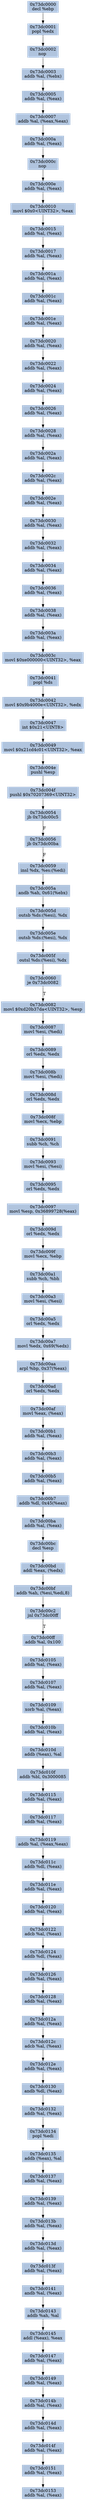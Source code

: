 digraph G {
node[shape=rectangle,style=filled,fillcolor=lightsteelblue,color=lightsteelblue]
bgcolor="transparent"
a0x73dc0000decl_ebp[label="0x73dc0000\ndecl %ebp"];
a0x73dc0001popl_edx[label="0x73dc0001\npopl %edx"];
a0x73dc0002nop_[label="0x73dc0002\nnop "];
a0x73dc0003addb_al_ebx_[label="0x73dc0003\naddb %al, (%ebx)"];
a0x73dc0005addb_al_eax_[label="0x73dc0005\naddb %al, (%eax)"];
a0x73dc0007addb_al_eaxeax_[label="0x73dc0007\naddb %al, (%eax,%eax)"];
a0x73dc000aaddb_al_eax_[label="0x73dc000a\naddb %al, (%eax)"];
a0x73dc000cnop_[label="0x73dc000c\nnop "];
a0x73dc000eaddb_al_eax_[label="0x73dc000e\naddb %al, (%eax)"];
a0x73dc0010movl_0x0UINT32_eax[label="0x73dc0010\nmovl $0x0<UINT32>, %eax"];
a0x73dc0015addb_al_eax_[label="0x73dc0015\naddb %al, (%eax)"];
a0x73dc0017addb_al_eax_[label="0x73dc0017\naddb %al, (%eax)"];
a0x73dc001aaddb_al_eax_[label="0x73dc001a\naddb %al, (%eax)"];
a0x73dc001caddb_al_eax_[label="0x73dc001c\naddb %al, (%eax)"];
a0x73dc001eaddb_al_eax_[label="0x73dc001e\naddb %al, (%eax)"];
a0x73dc0020addb_al_eax_[label="0x73dc0020\naddb %al, (%eax)"];
a0x73dc0022addb_al_eax_[label="0x73dc0022\naddb %al, (%eax)"];
a0x73dc0024addb_al_eax_[label="0x73dc0024\naddb %al, (%eax)"];
a0x73dc0026addb_al_eax_[label="0x73dc0026\naddb %al, (%eax)"];
a0x73dc0028addb_al_eax_[label="0x73dc0028\naddb %al, (%eax)"];
a0x73dc002aaddb_al_eax_[label="0x73dc002a\naddb %al, (%eax)"];
a0x73dc002caddb_al_eax_[label="0x73dc002c\naddb %al, (%eax)"];
a0x73dc002eaddb_al_eax_[label="0x73dc002e\naddb %al, (%eax)"];
a0x73dc0030addb_al_eax_[label="0x73dc0030\naddb %al, (%eax)"];
a0x73dc0032addb_al_eax_[label="0x73dc0032\naddb %al, (%eax)"];
a0x73dc0034addb_al_eax_[label="0x73dc0034\naddb %al, (%eax)"];
a0x73dc0036addb_al_eax_[label="0x73dc0036\naddb %al, (%eax)"];
a0x73dc0038addb_al_eax_[label="0x73dc0038\naddb %al, (%eax)"];
a0x73dc003aaddb_al_eax_[label="0x73dc003a\naddb %al, (%eax)"];
a0x73dc003cmovl_0xe000000UINT32_eax[label="0x73dc003c\nmovl $0xe000000<UINT32>, %eax"];
a0x73dc0041popl_ds[label="0x73dc0041\npopl %ds"];
a0x73dc0042movl_0x9b4000eUINT32_edx[label="0x73dc0042\nmovl $0x9b4000e<UINT32>, %edx"];
a0x73dc0047int_0x21UINT8[label="0x73dc0047\nint $0x21<UINT8>"];
a0x73dc0049movl_0x21cd4c01UINT32_eax[label="0x73dc0049\nmovl $0x21cd4c01<UINT32>, %eax"];
a0x73dc004epushl_esp[label="0x73dc004e\npushl %esp"];
a0x73dc004fpushl_0x70207369UINT32[label="0x73dc004f\npushl $0x70207369<UINT32>"];
a0x73dc0054jb_0x73dc00c5[label="0x73dc0054\njb 0x73dc00c5"];
a0x73dc0056jb_0x73dc00ba[label="0x73dc0056\njb 0x73dc00ba"];
a0x73dc0059insl_dx_es_edi_[label="0x73dc0059\ninsl %dx, %es:(%edi)"];
a0x73dc005aandb_ah_0x61ebx_[label="0x73dc005a\nandb %ah, 0x61(%ebx)"];
a0x73dc005doutsb_ds_esi__dx[label="0x73dc005d\noutsb %ds:(%esi), %dx"];
a0x73dc005eoutsb_ds_esi__dx[label="0x73dc005e\noutsb %ds:(%esi), %dx"];
a0x73dc005foutsl_ds_esi__dx[label="0x73dc005f\noutsl %ds:(%esi), %dx"];
a0x73dc0060je_0x73dc0082[label="0x73dc0060\nje 0x73dc0082"];
a0x73dc0082movl_0xd20b37daUINT32_esp[label="0x73dc0082\nmovl $0xd20b37da<UINT32>, %esp"];
a0x73dc0087movl_esi_edi_[label="0x73dc0087\nmovl %esi, (%edi)"];
a0x73dc0089orl_edx_edx[label="0x73dc0089\norl %edx, %edx"];
a0x73dc008bmovl_esi_edi_[label="0x73dc008b\nmovl %esi, (%edi)"];
a0x73dc008dorl_edx_edx[label="0x73dc008d\norl %edx, %edx"];
a0x73dc008fmovl_ecx_ebp[label="0x73dc008f\nmovl %ecx, %ebp"];
a0x73dc0091subb_ch_ch[label="0x73dc0091\nsubb %ch, %ch"];
a0x73dc0093movl_esi_esi_[label="0x73dc0093\nmovl %esi, (%esi)"];
a0x73dc0095orl_edx_edx[label="0x73dc0095\norl %edx, %edx"];
a0x73dc0097movl_esp_0x36899728eax_[label="0x73dc0097\nmovl %esp, 0x36899728(%eax)"];
a0x73dc009dorl_edx_edx[label="0x73dc009d\norl %edx, %edx"];
a0x73dc009fmovl_ecx_ebp[label="0x73dc009f\nmovl %ecx, %ebp"];
a0x73dc00a1subb_ch_bh[label="0x73dc00a1\nsubb %ch, %bh"];
a0x73dc00a3movl_esi_esi_[label="0x73dc00a3\nmovl %esi, (%esi)"];
a0x73dc00a5orl_edx_edx[label="0x73dc00a5\norl %edx, %edx"];
a0x73dc00a7movl_edx_0x69edx_[label="0x73dc00a7\nmovl %edx, 0x69(%edx)"];
a0x73dc00aaarpl_bp_0x37eax_[label="0x73dc00aa\narpl %bp, 0x37(%eax)"];
a0x73dc00adorl_edx_edx[label="0x73dc00ad\norl %edx, %edx"];
a0x73dc00afmovl_eax_eax_[label="0x73dc00af\nmovl %eax, (%eax)"];
a0x73dc00b1addb_al_eax_[label="0x73dc00b1\naddb %al, (%eax)"];
a0x73dc00b3addb_al_eax_[label="0x73dc00b3\naddb %al, (%eax)"];
a0x73dc00b5addb_al_eax_[label="0x73dc00b5\naddb %al, (%eax)"];
a0x73dc00b7addb_dl_0x45eax_[label="0x73dc00b7\naddb %dl, 0x45(%eax)"];
a0x73dc00baaddb_al_eax_[label="0x73dc00ba\naddb %al, (%eax)"];
a0x73dc00bcdecl_esp[label="0x73dc00bc\ndecl %esp"];
a0x73dc00bdaddl_eax_edx_[label="0x73dc00bd\naddl %eax, (%edx)"];
a0x73dc00bfaddb_ah_esiedi8_[label="0x73dc00bf\naddb %ah, (%esi,%edi,8)"];
a0x73dc00c2jnl_0x73dc00ff[label="0x73dc00c2\njnl 0x73dc00ff"];
a0x73dc00ffaddb_al_0x100[label="0x73dc00ff\naddb %al, 0x100"];
a0x73dc0105addb_al_eax_[label="0x73dc0105\naddb %al, (%eax)"];
a0x73dc0107addb_al_eax_[label="0x73dc0107\naddb %al, (%eax)"];
a0x73dc0109xorb_al_eax_[label="0x73dc0109\nxorb %al, (%eax)"];
a0x73dc010baddb_al_eax_[label="0x73dc010b\naddb %al, (%eax)"];
a0x73dc010daddb_eax__al[label="0x73dc010d\naddb (%eax), %al"];
a0x73dc010faddb_bl_0x3000085[label="0x73dc010f\naddb %bl, 0x3000085"];
a0x73dc0115addb_al_eax_[label="0x73dc0115\naddb %al, (%eax)"];
a0x73dc0117addb_al_eax_[label="0x73dc0117\naddb %al, (%eax)"];
a0x73dc0119addb_al_eaxeax_[label="0x73dc0119\naddb %al, (%eax,%eax)"];
a0x73dc011caddb_dl_eax_[label="0x73dc011c\naddb %dl, (%eax)"];
a0x73dc011eaddb_al_eax_[label="0x73dc011e\naddb %al, (%eax)"];
a0x73dc0120addb_al_eax_[label="0x73dc0120\naddb %al, (%eax)"];
a0x73dc0122adcb_al_eax_[label="0x73dc0122\nadcb %al, (%eax)"];
a0x73dc0124addb_dl_eax_[label="0x73dc0124\naddb %dl, (%eax)"];
a0x73dc0126addb_al_eax_[label="0x73dc0126\naddb %al, (%eax)"];
a0x73dc0128addb_al_eax_[label="0x73dc0128\naddb %al, (%eax)"];
a0x73dc012aaddb_al_eax_[label="0x73dc012a\naddb %al, (%eax)"];
a0x73dc012cadcb_al_eax_[label="0x73dc012c\nadcb %al, (%eax)"];
a0x73dc012eaddb_al_eax_[label="0x73dc012e\naddb %al, (%eax)"];
a0x73dc0130andb_dl_eax_[label="0x73dc0130\nandb %dl, (%eax)"];
a0x73dc0132addb_al_eax_[label="0x73dc0132\naddb %al, (%eax)"];
a0x73dc0134popl_edi[label="0x73dc0134\npopl %edi"];
a0x73dc0135addb_eax__al[label="0x73dc0135\naddb (%eax), %al"];
a0x73dc0137addb_al_eax_[label="0x73dc0137\naddb %al, (%eax)"];
a0x73dc0139addb_al_eax_[label="0x73dc0139\naddb %al, (%eax)"];
a0x73dc013baddb_al_eax_[label="0x73dc013b\naddb %al, (%eax)"];
a0x73dc013daddb_al_eax_[label="0x73dc013d\naddb %al, (%eax)"];
a0x73dc013faddb_al_eax_[label="0x73dc013f\naddb %al, (%eax)"];
a0x73dc0141andb_al_eax_[label="0x73dc0141\nandb %al, (%eax)"];
a0x73dc0143addb_ah_al[label="0x73dc0143\naddb %ah, %al"];
a0x73dc0145addl_eax__eax[label="0x73dc0145\naddl (%eax), %eax"];
a0x73dc0147addb_al_eax_[label="0x73dc0147\naddb %al, (%eax)"];
a0x73dc0149addb_al_eax_[label="0x73dc0149\naddb %al, (%eax)"];
a0x73dc014baddb_al_eax_[label="0x73dc014b\naddb %al, (%eax)"];
a0x73dc014daddb_al_eax_[label="0x73dc014d\naddb %al, (%eax)"];
a0x73dc014faddb_al_eax_[label="0x73dc014f\naddb %al, (%eax)"];
a0x73dc0151addb_al_eax_[label="0x73dc0151\naddb %al, (%eax)"];
a0x73dc0153addb_al_eax_[label="0x73dc0153\naddb %al, (%eax)"];
a0x73dc0000decl_ebp -> a0x73dc0001popl_edx [color="#000000"];
a0x73dc0001popl_edx -> a0x73dc0002nop_ [color="#000000"];
a0x73dc0002nop_ -> a0x73dc0003addb_al_ebx_ [color="#000000"];
a0x73dc0003addb_al_ebx_ -> a0x73dc0005addb_al_eax_ [color="#000000"];
a0x73dc0005addb_al_eax_ -> a0x73dc0007addb_al_eaxeax_ [color="#000000"];
a0x73dc0007addb_al_eaxeax_ -> a0x73dc000aaddb_al_eax_ [color="#000000"];
a0x73dc000aaddb_al_eax_ -> a0x73dc000cnop_ [color="#000000"];
a0x73dc000cnop_ -> a0x73dc000eaddb_al_eax_ [color="#000000"];
a0x73dc000eaddb_al_eax_ -> a0x73dc0010movl_0x0UINT32_eax [color="#000000"];
a0x73dc0010movl_0x0UINT32_eax -> a0x73dc0015addb_al_eax_ [color="#000000"];
a0x73dc0015addb_al_eax_ -> a0x73dc0017addb_al_eax_ [color="#000000"];
a0x73dc0017addb_al_eax_ -> a0x73dc001aaddb_al_eax_ [color="#000000"];
a0x73dc001aaddb_al_eax_ -> a0x73dc001caddb_al_eax_ [color="#000000"];
a0x73dc001caddb_al_eax_ -> a0x73dc001eaddb_al_eax_ [color="#000000"];
a0x73dc001eaddb_al_eax_ -> a0x73dc0020addb_al_eax_ [color="#000000"];
a0x73dc0020addb_al_eax_ -> a0x73dc0022addb_al_eax_ [color="#000000"];
a0x73dc0022addb_al_eax_ -> a0x73dc0024addb_al_eax_ [color="#000000"];
a0x73dc0024addb_al_eax_ -> a0x73dc0026addb_al_eax_ [color="#000000"];
a0x73dc0026addb_al_eax_ -> a0x73dc0028addb_al_eax_ [color="#000000"];
a0x73dc0028addb_al_eax_ -> a0x73dc002aaddb_al_eax_ [color="#000000"];
a0x73dc002aaddb_al_eax_ -> a0x73dc002caddb_al_eax_ [color="#000000"];
a0x73dc002caddb_al_eax_ -> a0x73dc002eaddb_al_eax_ [color="#000000"];
a0x73dc002eaddb_al_eax_ -> a0x73dc0030addb_al_eax_ [color="#000000"];
a0x73dc0030addb_al_eax_ -> a0x73dc0032addb_al_eax_ [color="#000000"];
a0x73dc0032addb_al_eax_ -> a0x73dc0034addb_al_eax_ [color="#000000"];
a0x73dc0034addb_al_eax_ -> a0x73dc0036addb_al_eax_ [color="#000000"];
a0x73dc0036addb_al_eax_ -> a0x73dc0038addb_al_eax_ [color="#000000"];
a0x73dc0038addb_al_eax_ -> a0x73dc003aaddb_al_eax_ [color="#000000"];
a0x73dc003aaddb_al_eax_ -> a0x73dc003cmovl_0xe000000UINT32_eax [color="#000000"];
a0x73dc003cmovl_0xe000000UINT32_eax -> a0x73dc0041popl_ds [color="#000000"];
a0x73dc0041popl_ds -> a0x73dc0042movl_0x9b4000eUINT32_edx [color="#000000"];
a0x73dc0042movl_0x9b4000eUINT32_edx -> a0x73dc0047int_0x21UINT8 [color="#000000"];
a0x73dc0047int_0x21UINT8 -> a0x73dc0049movl_0x21cd4c01UINT32_eax [color="#000000"];
a0x73dc0049movl_0x21cd4c01UINT32_eax -> a0x73dc004epushl_esp [color="#000000"];
a0x73dc004epushl_esp -> a0x73dc004fpushl_0x70207369UINT32 [color="#000000"];
a0x73dc004fpushl_0x70207369UINT32 -> a0x73dc0054jb_0x73dc00c5 [color="#000000"];
a0x73dc0054jb_0x73dc00c5 -> a0x73dc0056jb_0x73dc00ba [color="#000000",label="F"];
a0x73dc0056jb_0x73dc00ba -> a0x73dc0059insl_dx_es_edi_ [color="#000000",label="F"];
a0x73dc0059insl_dx_es_edi_ -> a0x73dc005aandb_ah_0x61ebx_ [color="#000000"];
a0x73dc005aandb_ah_0x61ebx_ -> a0x73dc005doutsb_ds_esi__dx [color="#000000"];
a0x73dc005doutsb_ds_esi__dx -> a0x73dc005eoutsb_ds_esi__dx [color="#000000"];
a0x73dc005eoutsb_ds_esi__dx -> a0x73dc005foutsl_ds_esi__dx [color="#000000"];
a0x73dc005foutsl_ds_esi__dx -> a0x73dc0060je_0x73dc0082 [color="#000000"];
a0x73dc0060je_0x73dc0082 -> a0x73dc0082movl_0xd20b37daUINT32_esp [color="#000000",label="T"];
a0x73dc0082movl_0xd20b37daUINT32_esp -> a0x73dc0087movl_esi_edi_ [color="#000000"];
a0x73dc0087movl_esi_edi_ -> a0x73dc0089orl_edx_edx [color="#000000"];
a0x73dc0089orl_edx_edx -> a0x73dc008bmovl_esi_edi_ [color="#000000"];
a0x73dc008bmovl_esi_edi_ -> a0x73dc008dorl_edx_edx [color="#000000"];
a0x73dc008dorl_edx_edx -> a0x73dc008fmovl_ecx_ebp [color="#000000"];
a0x73dc008fmovl_ecx_ebp -> a0x73dc0091subb_ch_ch [color="#000000"];
a0x73dc0091subb_ch_ch -> a0x73dc0093movl_esi_esi_ [color="#000000"];
a0x73dc0093movl_esi_esi_ -> a0x73dc0095orl_edx_edx [color="#000000"];
a0x73dc0095orl_edx_edx -> a0x73dc0097movl_esp_0x36899728eax_ [color="#000000"];
a0x73dc0097movl_esp_0x36899728eax_ -> a0x73dc009dorl_edx_edx [color="#000000"];
a0x73dc009dorl_edx_edx -> a0x73dc009fmovl_ecx_ebp [color="#000000"];
a0x73dc009fmovl_ecx_ebp -> a0x73dc00a1subb_ch_bh [color="#000000"];
a0x73dc00a1subb_ch_bh -> a0x73dc00a3movl_esi_esi_ [color="#000000"];
a0x73dc00a3movl_esi_esi_ -> a0x73dc00a5orl_edx_edx [color="#000000"];
a0x73dc00a5orl_edx_edx -> a0x73dc00a7movl_edx_0x69edx_ [color="#000000"];
a0x73dc00a7movl_edx_0x69edx_ -> a0x73dc00aaarpl_bp_0x37eax_ [color="#000000"];
a0x73dc00aaarpl_bp_0x37eax_ -> a0x73dc00adorl_edx_edx [color="#000000"];
a0x73dc00adorl_edx_edx -> a0x73dc00afmovl_eax_eax_ [color="#000000"];
a0x73dc00afmovl_eax_eax_ -> a0x73dc00b1addb_al_eax_ [color="#000000"];
a0x73dc00b1addb_al_eax_ -> a0x73dc00b3addb_al_eax_ [color="#000000"];
a0x73dc00b3addb_al_eax_ -> a0x73dc00b5addb_al_eax_ [color="#000000"];
a0x73dc00b5addb_al_eax_ -> a0x73dc00b7addb_dl_0x45eax_ [color="#000000"];
a0x73dc00b7addb_dl_0x45eax_ -> a0x73dc00baaddb_al_eax_ [color="#000000"];
a0x73dc00baaddb_al_eax_ -> a0x73dc00bcdecl_esp [color="#000000"];
a0x73dc00bcdecl_esp -> a0x73dc00bdaddl_eax_edx_ [color="#000000"];
a0x73dc00bdaddl_eax_edx_ -> a0x73dc00bfaddb_ah_esiedi8_ [color="#000000"];
a0x73dc00bfaddb_ah_esiedi8_ -> a0x73dc00c2jnl_0x73dc00ff [color="#000000"];
a0x73dc00c2jnl_0x73dc00ff -> a0x73dc00ffaddb_al_0x100 [color="#000000",label="T"];
a0x73dc00ffaddb_al_0x100 -> a0x73dc0105addb_al_eax_ [color="#000000"];
a0x73dc0105addb_al_eax_ -> a0x73dc0107addb_al_eax_ [color="#000000"];
a0x73dc0107addb_al_eax_ -> a0x73dc0109xorb_al_eax_ [color="#000000"];
a0x73dc0109xorb_al_eax_ -> a0x73dc010baddb_al_eax_ [color="#000000"];
a0x73dc010baddb_al_eax_ -> a0x73dc010daddb_eax__al [color="#000000"];
a0x73dc010daddb_eax__al -> a0x73dc010faddb_bl_0x3000085 [color="#000000"];
a0x73dc010faddb_bl_0x3000085 -> a0x73dc0115addb_al_eax_ [color="#000000"];
a0x73dc0115addb_al_eax_ -> a0x73dc0117addb_al_eax_ [color="#000000"];
a0x73dc0117addb_al_eax_ -> a0x73dc0119addb_al_eaxeax_ [color="#000000"];
a0x73dc0119addb_al_eaxeax_ -> a0x73dc011caddb_dl_eax_ [color="#000000"];
a0x73dc011caddb_dl_eax_ -> a0x73dc011eaddb_al_eax_ [color="#000000"];
a0x73dc011eaddb_al_eax_ -> a0x73dc0120addb_al_eax_ [color="#000000"];
a0x73dc0120addb_al_eax_ -> a0x73dc0122adcb_al_eax_ [color="#000000"];
a0x73dc0122adcb_al_eax_ -> a0x73dc0124addb_dl_eax_ [color="#000000"];
a0x73dc0124addb_dl_eax_ -> a0x73dc0126addb_al_eax_ [color="#000000"];
a0x73dc0126addb_al_eax_ -> a0x73dc0128addb_al_eax_ [color="#000000"];
a0x73dc0128addb_al_eax_ -> a0x73dc012aaddb_al_eax_ [color="#000000"];
a0x73dc012aaddb_al_eax_ -> a0x73dc012cadcb_al_eax_ [color="#000000"];
a0x73dc012cadcb_al_eax_ -> a0x73dc012eaddb_al_eax_ [color="#000000"];
a0x73dc012eaddb_al_eax_ -> a0x73dc0130andb_dl_eax_ [color="#000000"];
a0x73dc0130andb_dl_eax_ -> a0x73dc0132addb_al_eax_ [color="#000000"];
a0x73dc0132addb_al_eax_ -> a0x73dc0134popl_edi [color="#000000"];
a0x73dc0134popl_edi -> a0x73dc0135addb_eax__al [color="#000000"];
a0x73dc0135addb_eax__al -> a0x73dc0137addb_al_eax_ [color="#000000"];
a0x73dc0137addb_al_eax_ -> a0x73dc0139addb_al_eax_ [color="#000000"];
a0x73dc0139addb_al_eax_ -> a0x73dc013baddb_al_eax_ [color="#000000"];
a0x73dc013baddb_al_eax_ -> a0x73dc013daddb_al_eax_ [color="#000000"];
a0x73dc013daddb_al_eax_ -> a0x73dc013faddb_al_eax_ [color="#000000"];
a0x73dc013faddb_al_eax_ -> a0x73dc0141andb_al_eax_ [color="#000000"];
a0x73dc0141andb_al_eax_ -> a0x73dc0143addb_ah_al [color="#000000"];
a0x73dc0143addb_ah_al -> a0x73dc0145addl_eax__eax [color="#000000"];
a0x73dc0145addl_eax__eax -> a0x73dc0147addb_al_eax_ [color="#000000"];
a0x73dc0147addb_al_eax_ -> a0x73dc0149addb_al_eax_ [color="#000000"];
a0x73dc0149addb_al_eax_ -> a0x73dc014baddb_al_eax_ [color="#000000"];
a0x73dc014baddb_al_eax_ -> a0x73dc014daddb_al_eax_ [color="#000000"];
a0x73dc014daddb_al_eax_ -> a0x73dc014faddb_al_eax_ [color="#000000"];
a0x73dc014faddb_al_eax_ -> a0x73dc0151addb_al_eax_ [color="#000000"];
a0x73dc0151addb_al_eax_ -> a0x73dc0153addb_al_eax_ [color="#000000"];
}
